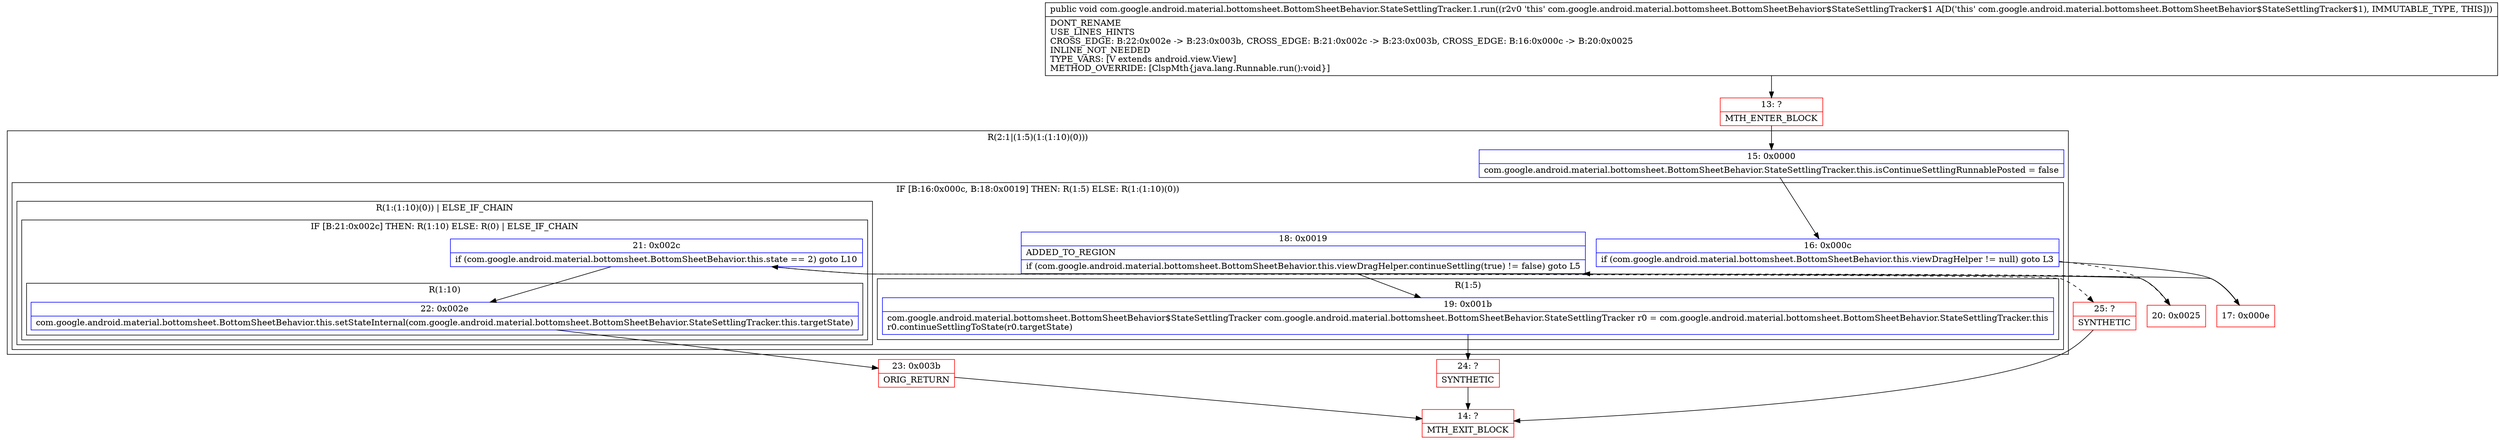 digraph "CFG forcom.google.android.material.bottomsheet.BottomSheetBehavior.StateSettlingTracker.1.run()V" {
subgraph cluster_Region_812661061 {
label = "R(2:1|(1:5)(1:(1:10)(0)))";
node [shape=record,color=blue];
Node_15 [shape=record,label="{15\:\ 0x0000|com.google.android.material.bottomsheet.BottomSheetBehavior.StateSettlingTracker.this.isContinueSettlingRunnablePosted = false\l}"];
subgraph cluster_IfRegion_999864965 {
label = "IF [B:16:0x000c, B:18:0x0019] THEN: R(1:5) ELSE: R(1:(1:10)(0))";
node [shape=record,color=blue];
Node_16 [shape=record,label="{16\:\ 0x000c|if (com.google.android.material.bottomsheet.BottomSheetBehavior.this.viewDragHelper != null) goto L3\l}"];
Node_18 [shape=record,label="{18\:\ 0x0019|ADDED_TO_REGION\l|if (com.google.android.material.bottomsheet.BottomSheetBehavior.this.viewDragHelper.continueSettling(true) != false) goto L5\l}"];
subgraph cluster_Region_277887464 {
label = "R(1:5)";
node [shape=record,color=blue];
Node_19 [shape=record,label="{19\:\ 0x001b|com.google.android.material.bottomsheet.BottomSheetBehavior$StateSettlingTracker com.google.android.material.bottomsheet.BottomSheetBehavior.StateSettlingTracker r0 = com.google.android.material.bottomsheet.BottomSheetBehavior.StateSettlingTracker.this\lr0.continueSettlingToState(r0.targetState)\l}"];
}
subgraph cluster_Region_1119757571 {
label = "R(1:(1:10)(0)) | ELSE_IF_CHAIN\l";
node [shape=record,color=blue];
subgraph cluster_IfRegion_256248366 {
label = "IF [B:21:0x002c] THEN: R(1:10) ELSE: R(0) | ELSE_IF_CHAIN\l";
node [shape=record,color=blue];
Node_21 [shape=record,label="{21\:\ 0x002c|if (com.google.android.material.bottomsheet.BottomSheetBehavior.this.state == 2) goto L10\l}"];
subgraph cluster_Region_1053667474 {
label = "R(1:10)";
node [shape=record,color=blue];
Node_22 [shape=record,label="{22\:\ 0x002e|com.google.android.material.bottomsheet.BottomSheetBehavior.this.setStateInternal(com.google.android.material.bottomsheet.BottomSheetBehavior.StateSettlingTracker.this.targetState)\l}"];
}
subgraph cluster_Region_1082095964 {
label = "R(0)";
node [shape=record,color=blue];
}
}
}
}
}
Node_13 [shape=record,color=red,label="{13\:\ ?|MTH_ENTER_BLOCK\l}"];
Node_17 [shape=record,color=red,label="{17\:\ 0x000e}"];
Node_24 [shape=record,color=red,label="{24\:\ ?|SYNTHETIC\l}"];
Node_14 [shape=record,color=red,label="{14\:\ ?|MTH_EXIT_BLOCK\l}"];
Node_20 [shape=record,color=red,label="{20\:\ 0x0025}"];
Node_23 [shape=record,color=red,label="{23\:\ 0x003b|ORIG_RETURN\l}"];
Node_25 [shape=record,color=red,label="{25\:\ ?|SYNTHETIC\l}"];
MethodNode[shape=record,label="{public void com.google.android.material.bottomsheet.BottomSheetBehavior.StateSettlingTracker.1.run((r2v0 'this' com.google.android.material.bottomsheet.BottomSheetBehavior$StateSettlingTracker$1 A[D('this' com.google.android.material.bottomsheet.BottomSheetBehavior$StateSettlingTracker$1), IMMUTABLE_TYPE, THIS]))  | DONT_RENAME\lUSE_LINES_HINTS\lCROSS_EDGE: B:22:0x002e \-\> B:23:0x003b, CROSS_EDGE: B:21:0x002c \-\> B:23:0x003b, CROSS_EDGE: B:16:0x000c \-\> B:20:0x0025\lINLINE_NOT_NEEDED\lTYPE_VARS: [V extends android.view.View]\lMETHOD_OVERRIDE: [ClspMth\{java.lang.Runnable.run():void\}]\l}"];
MethodNode -> Node_13;Node_15 -> Node_16;
Node_16 -> Node_17;
Node_16 -> Node_20[style=dashed];
Node_18 -> Node_19;
Node_18 -> Node_20[style=dashed];
Node_19 -> Node_24;
Node_21 -> Node_22;
Node_21 -> Node_25[style=dashed];
Node_22 -> Node_23;
Node_13 -> Node_15;
Node_17 -> Node_18;
Node_24 -> Node_14;
Node_20 -> Node_21;
Node_23 -> Node_14;
Node_25 -> Node_14;
}

